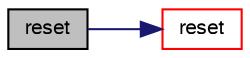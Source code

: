 digraph "reset"
{
  bgcolor="transparent";
  edge [fontname="FreeSans",fontsize="10",labelfontname="FreeSans",labelfontsize="10"];
  node [fontname="FreeSans",fontsize="10",shape=record];
  rankdir="LR";
  Node16503 [label="reset",height=0.2,width=0.4,color="black", fillcolor="grey75", style="filled", fontcolor="black"];
  Node16503 -> Node16504 [color="midnightblue",fontsize="10",style="solid",fontname="FreeSans"];
  Node16504 [label="reset",height=0.2,width=0.4,color="red",URL="$a27530.html#ac903a0172c5522dec15fd571f93bee47",tooltip="Reset this primitiveMesh given the primitive array sizes. "];
}

